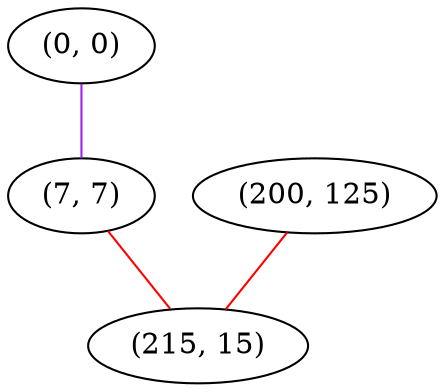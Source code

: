 graph "" {
"(0, 0)";
"(200, 125)";
"(7, 7)";
"(215, 15)";
"(0, 0)" -- "(7, 7)"  [color=purple, key=0, weight=4];
"(200, 125)" -- "(215, 15)"  [color=red, key=0, weight=1];
"(7, 7)" -- "(215, 15)"  [color=red, key=0, weight=1];
}
